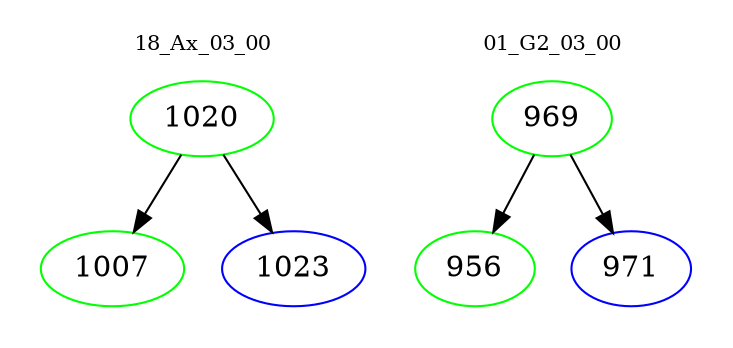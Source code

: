 digraph{
subgraph cluster_0 {
color = white
label = "18_Ax_03_00";
fontsize=10;
T0_1020 [label="1020", color="green"]
T0_1020 -> T0_1007 [color="black"]
T0_1007 [label="1007", color="green"]
T0_1020 -> T0_1023 [color="black"]
T0_1023 [label="1023", color="blue"]
}
subgraph cluster_1 {
color = white
label = "01_G2_03_00";
fontsize=10;
T1_969 [label="969", color="green"]
T1_969 -> T1_956 [color="black"]
T1_956 [label="956", color="green"]
T1_969 -> T1_971 [color="black"]
T1_971 [label="971", color="blue"]
}
}
